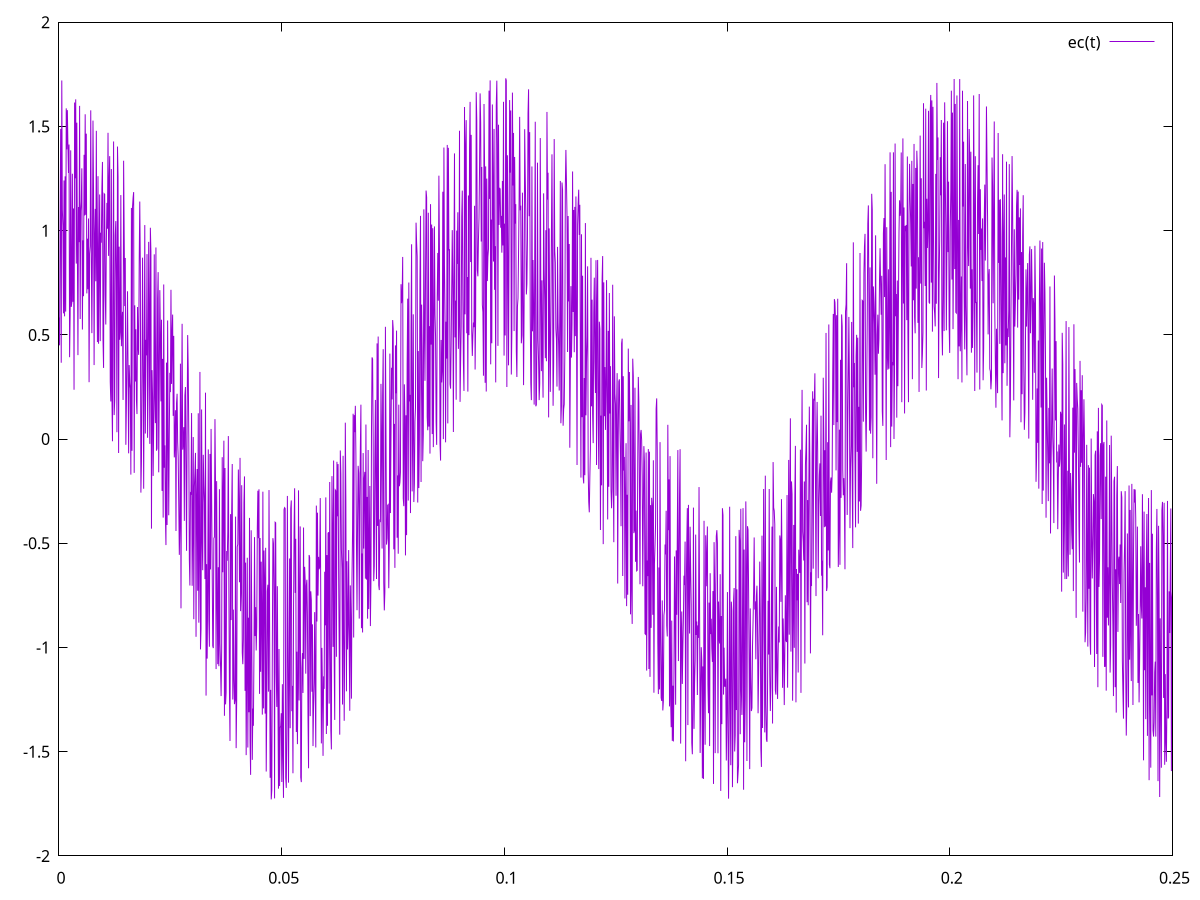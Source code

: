 set dummy t
set samples 2000
f = 10
ec(t) = cos(2*pi*f*t) + 1.5*(rand(0) - 0.5)


#set term fig color
#set output "ec-sim.fig"

plot [0:0.25] ec(t)
